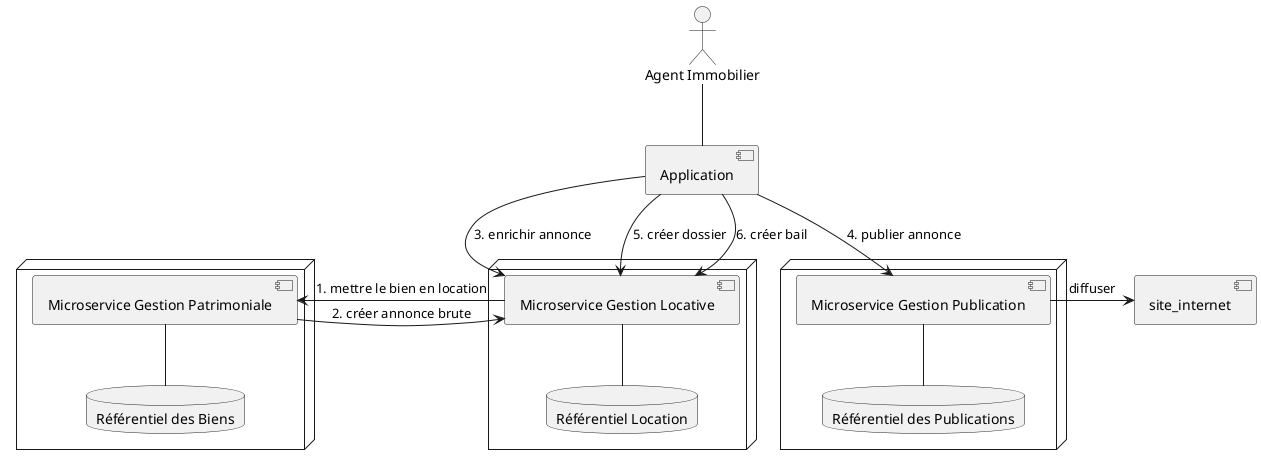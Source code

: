 @startuml

actor "Agent Immobilier" as agent_immobilier

component "Application" as application

node {
    component "Microservice Gestion Patrimoniale" as ms_gestion_patrimoniale
    database "Référentiel des Biens" as db_patrimoine
}

node {
    component "Microservice Gestion Publication" as ms_gestion_publication
    database "Référentiel des Publications" as db_publication
}

node {
    component "Microservice Gestion Locative" as ms_gestion_locative
    database "Référentiel Location" as db_location
}

component site_internet



agent_immobilier -- application

ms_gestion_patrimoniale -- db_patrimoine
ms_gestion_locative -- db_location
ms_gestion_publication -- db_publication

ms_gestion_locative -l-> ms_gestion_patrimoniale : 1. mettre le bien en location
ms_gestion_patrimoniale -r-> ms_gestion_locative : 2. créer annonce brute
application -d-> ms_gestion_locative : 3. enrichir annonce
application -d-> ms_gestion_publication : 4. publier annonce
application -d-> ms_gestion_locative : 5. créer dossier
application -d-> ms_gestion_locative : 6. créer bail

ms_gestion_publication -r-> site_internet: diffuser

@enduml

